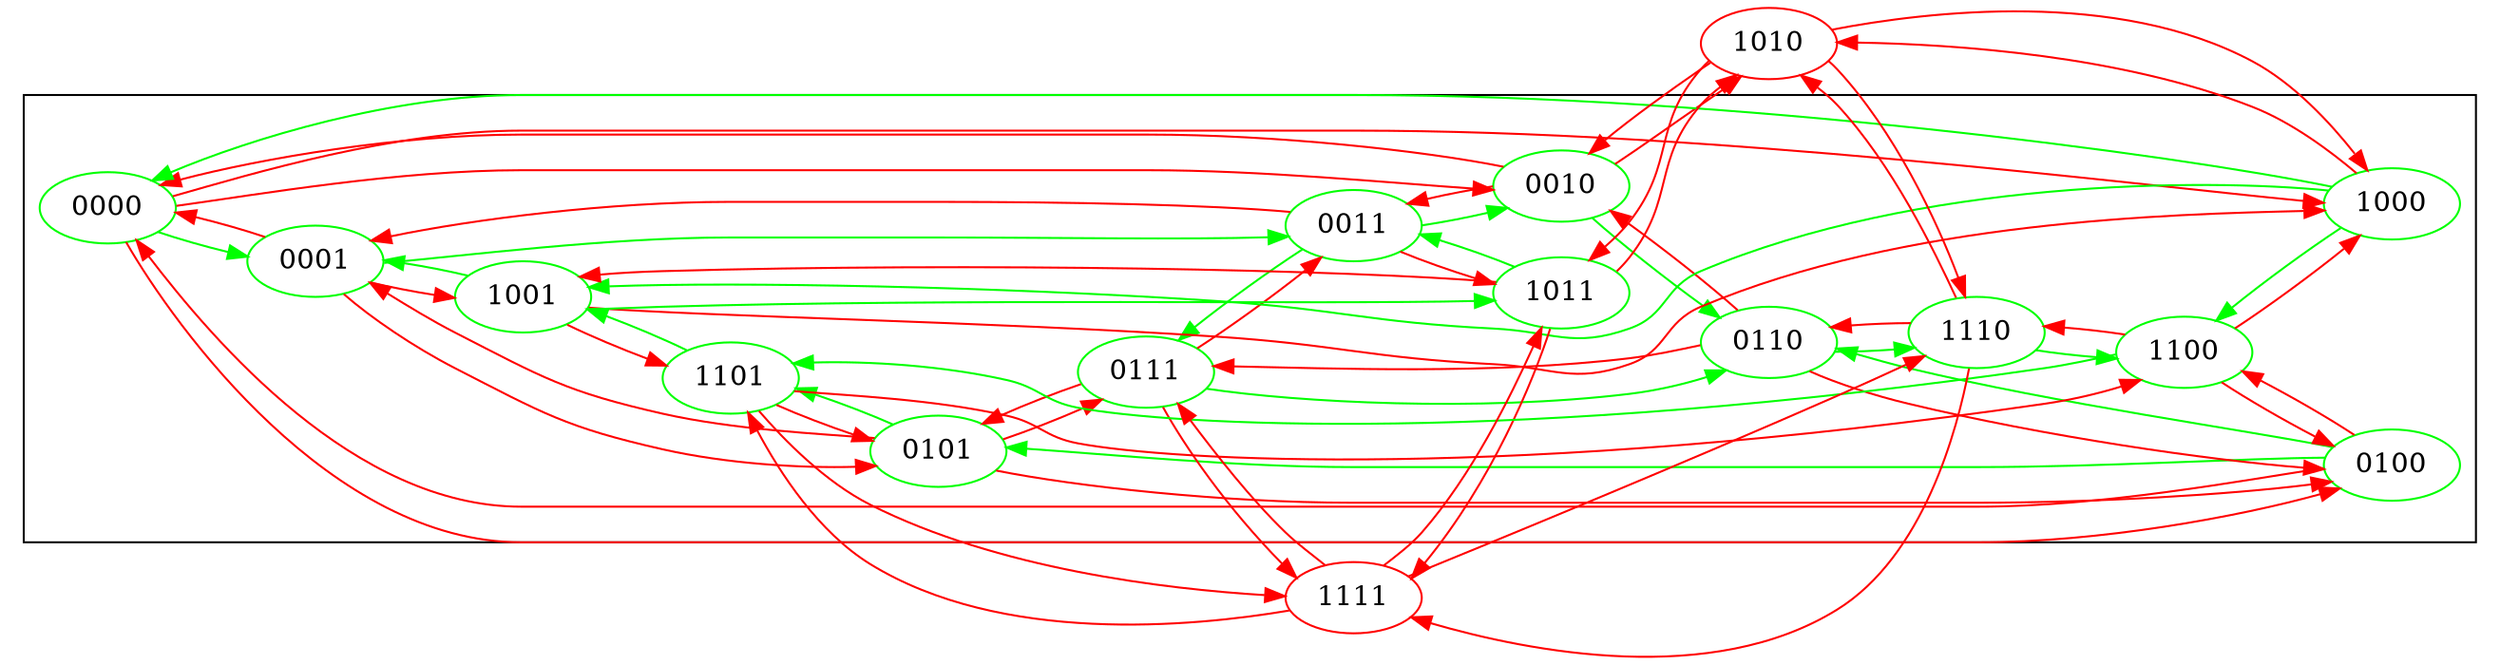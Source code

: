 digraph G {
   rankdir=LR;
  subgraph cluster_A {
   rankdir=LR;
     0000 [ color="green" ];
     0001 [ color="green" ];
     0010 [ color="green" ];
     0011 [ color="green" ];
     0100 [ color="green" ];
     0101 [ color="green" ];
     0110 [ color="green" ];
     0111 [ color="green" ];
     1000 [ color="green" ];
     1001 [ color="green" ];
     1011 [ color="green" ];
     1100 [ color="green" ];
     1101 [ color="green" ];
     1110 [ color="green" ];
   };
   1010 [ color="red" ]; //Deadlock//
   1111 [ color="red" ]; //Potential Delay//
   0000 -> 0001 [ color = "green" ];
   0000 -> 0010 [ color = "red" ]; //State Skip Error//
   0000 -> 0100 [ color = "red" ]; //State Skip Error//
   0000 -> 1000 [ color = "red" ]; //Potential Delay//
   0001 -> 0000 [ color = "red" ]; //Potential Delay//
   0001 -> 0011 [ color = "green" ];
   0001 -> 0101 [ color = "red" ]; //State Skip Error//
   0001 -> 1001 [ color = "red" ]; //Potential Delay//
   0010 -> 0000 [ color = "red" ]; //State Skip Error//
   0010 -> 0011 [ color = "red" ]; //Potential Delay//
   0010 -> 0110 [ color = "green" ];
   0010 -> 1010 [ color = "red" ]; //Deadlock Error//
   0011 -> 0001 [ color = "red" ]; //Potential Delay//
   0011 -> 0010 [ color = "green" ];
   0011 -> 0111 [ color = "green" ];
   0011 -> 1011 [ color = "red" ]; //Potential Delay//
   0100 -> 0000 [ color = "red" ]; //State Skip Error//
   0100 -> 0101 [ color = "green" ];
   0100 -> 0110 [ color = "green" ];
   0100 -> 1100 [ color = "red" ];
   0101 -> 0001 [ color = "red" ]; //State Skip Error//
   0101 -> 0100 [ color = "red" ]; //Potential Delay//
   0101 -> 0111 [ color = "red" ]; //State Skip Error//
   0101 -> 1101 [ color = "green" ];
   0110 -> 0010 [ color = "red" ]; //Potential Delay//
   0110 -> 0100 [ color = "red" ];
   0110 -> 0111 [ color = "red" ];
   0110 -> 1110 [ color = "green" ];
   0111 -> 0011 [ color = "red" ]; //Potential Delay//
   0111 -> 0101 [ color = "red" ]; //State Skip Error//
   0111 -> 0110 [ color = "green" ];
   0111 -> 1111 [ color = "red" ];
   1000 -> 0000 [ color = "green" ];
   1000 -> 1001 [ color = "green" ];
   1000 -> 1010 [ color = "red" ]; //Deadlock Error//
   1000 -> 1100 [ color = "green" ];
   1001 -> 0001 [ color = "green" ];
   1001 -> 1000 [ color = "red" ];
   1001 -> 1011 [ color = "green" ];
   1001 -> 1101 [ color = "red" ]; //Potential Delay//
   1010 -> 0010 [ color = "red" ];
   1010 -> 1000 [ color = "red" ];
   1010 -> 1011 [ color = "red" ];
   1010 -> 1110 [ color = "red" ];
   1011 -> 0011 [ color = "green" ];
   1011 -> 1001 [ color = "red" ];
   1011 -> 1010 [ color = "red" ]; //Deadlock Error//
   1011 -> 1111 [ color = "red" ];
   1100 -> 0100 [ color = "red" ];
   1100 -> 1000 [ color = "red" ]; //Potential Delay//
   1100 -> 1101 [ color = "green" ];
   1100 -> 1110 [ color = "red" ]; //Potential Delay//
   1101 -> 0101 [ color = "red" ]; //Potential Delay//
   1101 -> 1001 [ color = "green" ];
   1101 -> 1100 [ color = "red" ];
   1101 -> 1111 [ color = "red" ];
   1110 -> 0110 [ color = "red" ]; //Potential Delay//
   1110 -> 1010 [ color = "red" ]; //Deadlock Error//
   1110 -> 1100 [ color = "green" ];
   1110 -> 1111 [ color = "red" ];
   1111 -> 0111 [ color = "red" ];
   1111 -> 1011 [ color = "red" ];
   1111 -> 1101 [ color = "red" ];
   1111 -> 1110 [ color = "red" ];
}
